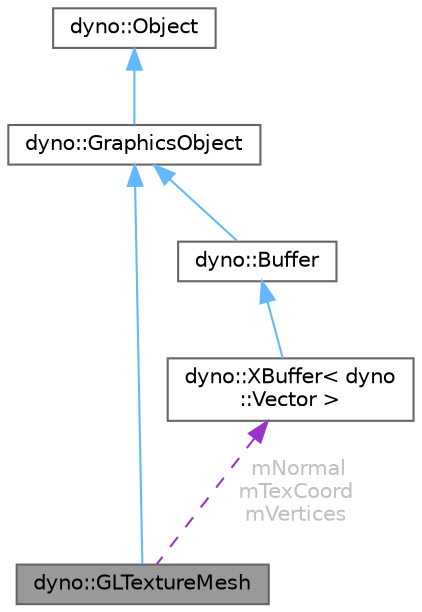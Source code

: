 digraph "dyno::GLTextureMesh"
{
 // LATEX_PDF_SIZE
  bgcolor="transparent";
  edge [fontname=Helvetica,fontsize=10,labelfontname=Helvetica,labelfontsize=10];
  node [fontname=Helvetica,fontsize=10,shape=box,height=0.2,width=0.4];
  Node1 [id="Node000001",label="dyno::GLTextureMesh",height=0.2,width=0.4,color="gray40", fillcolor="grey60", style="filled", fontcolor="black",tooltip=" "];
  Node2 -> Node1 [id="edge1_Node000001_Node000002",dir="back",color="steelblue1",style="solid",tooltip=" "];
  Node2 [id="Node000002",label="dyno::GraphicsObject",height=0.2,width=0.4,color="gray40", fillcolor="white", style="filled",URL="$classdyno_1_1_graphics_object.html",tooltip=" "];
  Node3 -> Node2 [id="edge2_Node000002_Node000003",dir="back",color="steelblue1",style="solid",tooltip=" "];
  Node3 [id="Node000003",label="dyno::Object",height=0.2,width=0.4,color="gray40", fillcolor="white", style="filled",URL="$classdyno_1_1_object.html",tooltip=" "];
  Node4 -> Node1 [id="edge3_Node000001_Node000004",dir="back",color="darkorchid3",style="dashed",tooltip=" ",label=" mNormal\nmTexCoord\nmVertices",fontcolor="grey" ];
  Node4 [id="Node000004",label="dyno::XBuffer\< dyno\l::Vector \>",height=0.2,width=0.4,color="gray40", fillcolor="white", style="filled",URL="$classdyno_1_1_x_buffer.html",tooltip=" "];
  Node5 -> Node4 [id="edge4_Node000004_Node000005",dir="back",color="steelblue1",style="solid",tooltip=" "];
  Node5 [id="Node000005",label="dyno::Buffer",height=0.2,width=0.4,color="gray40", fillcolor="white", style="filled",URL="$classdyno_1_1_buffer.html",tooltip=" "];
  Node2 -> Node5 [id="edge5_Node000005_Node000002",dir="back",color="steelblue1",style="solid",tooltip=" "];
}
